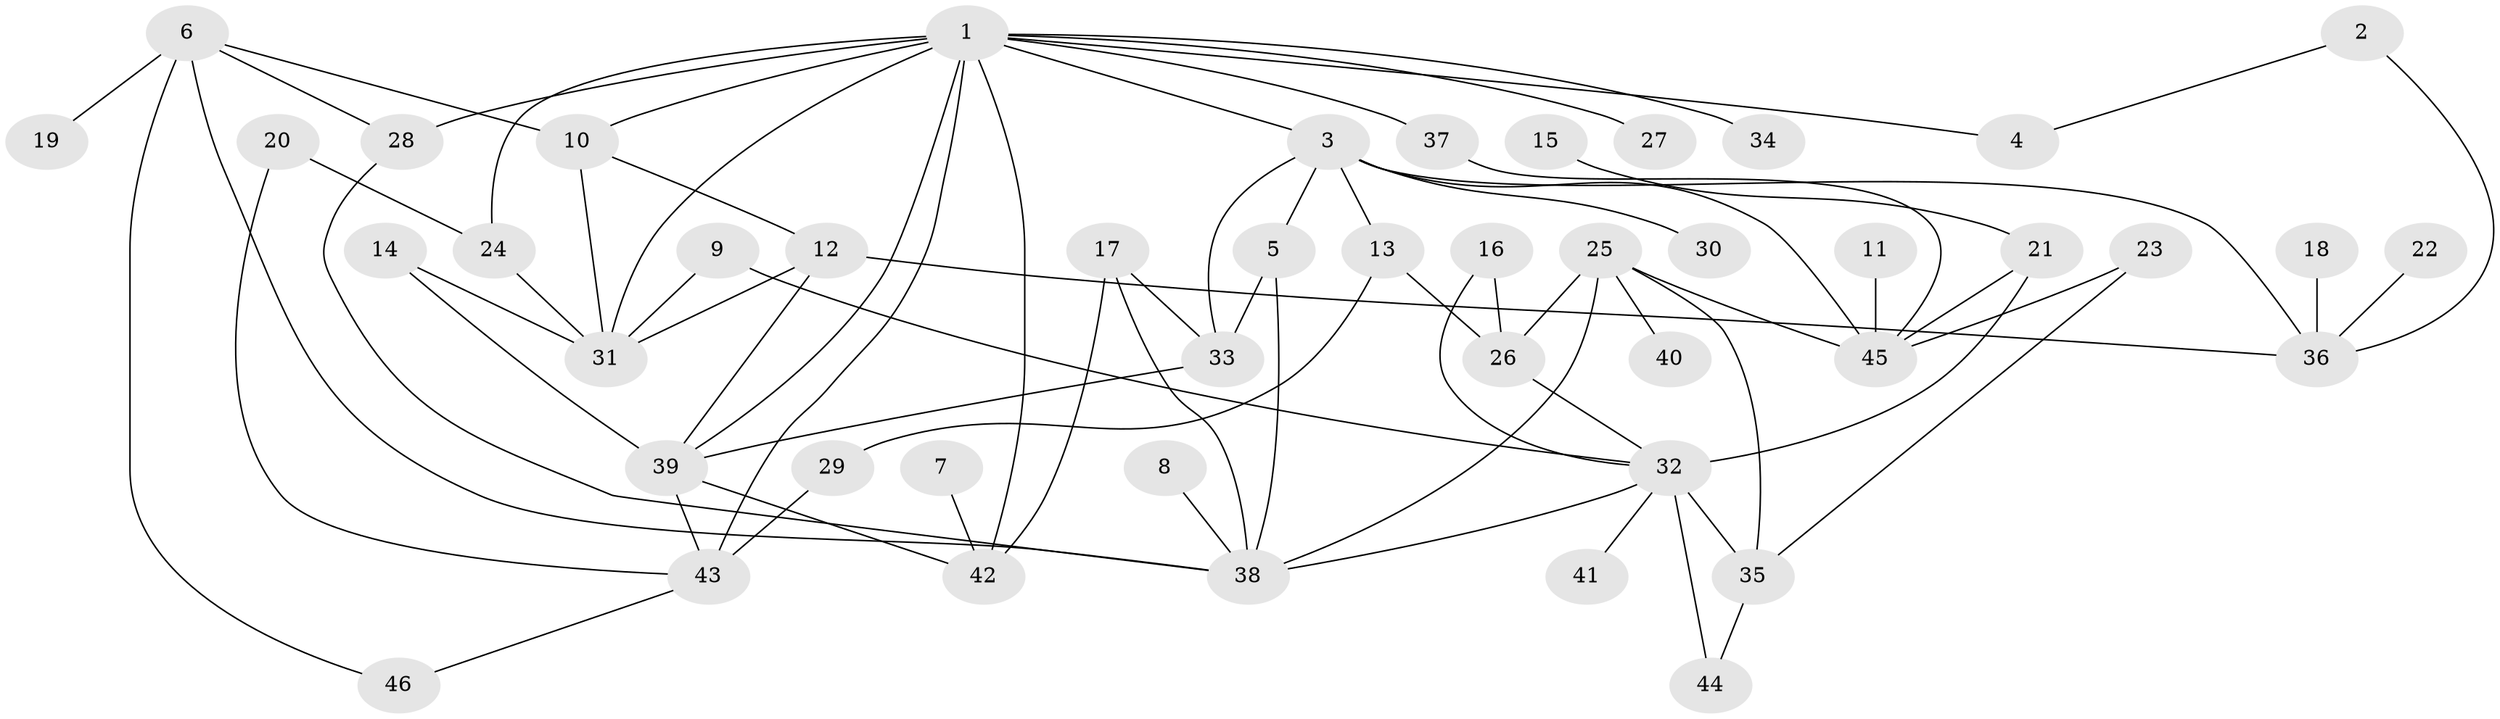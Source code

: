 // original degree distribution, {5: 0.07608695652173914, 9: 0.010869565217391304, 4: 0.10869565217391304, 3: 0.20652173913043478, 2: 0.30434782608695654, 7: 0.03260869565217391, 1: 0.2391304347826087, 6: 0.021739130434782608}
// Generated by graph-tools (version 1.1) at 2025/25/03/09/25 03:25:26]
// undirected, 46 vertices, 74 edges
graph export_dot {
graph [start="1"]
  node [color=gray90,style=filled];
  1;
  2;
  3;
  4;
  5;
  6;
  7;
  8;
  9;
  10;
  11;
  12;
  13;
  14;
  15;
  16;
  17;
  18;
  19;
  20;
  21;
  22;
  23;
  24;
  25;
  26;
  27;
  28;
  29;
  30;
  31;
  32;
  33;
  34;
  35;
  36;
  37;
  38;
  39;
  40;
  41;
  42;
  43;
  44;
  45;
  46;
  1 -- 3 [weight=1.0];
  1 -- 4 [weight=1.0];
  1 -- 10 [weight=1.0];
  1 -- 24 [weight=1.0];
  1 -- 27 [weight=1.0];
  1 -- 28 [weight=2.0];
  1 -- 31 [weight=1.0];
  1 -- 34 [weight=1.0];
  1 -- 37 [weight=1.0];
  1 -- 39 [weight=1.0];
  1 -- 42 [weight=1.0];
  1 -- 43 [weight=2.0];
  2 -- 4 [weight=1.0];
  2 -- 36 [weight=1.0];
  3 -- 5 [weight=1.0];
  3 -- 13 [weight=1.0];
  3 -- 30 [weight=1.0];
  3 -- 33 [weight=1.0];
  3 -- 36 [weight=1.0];
  3 -- 45 [weight=1.0];
  5 -- 33 [weight=1.0];
  5 -- 38 [weight=1.0];
  6 -- 10 [weight=1.0];
  6 -- 19 [weight=1.0];
  6 -- 28 [weight=1.0];
  6 -- 38 [weight=1.0];
  6 -- 46 [weight=1.0];
  7 -- 42 [weight=1.0];
  8 -- 38 [weight=1.0];
  9 -- 31 [weight=1.0];
  9 -- 32 [weight=1.0];
  10 -- 12 [weight=1.0];
  10 -- 31 [weight=1.0];
  11 -- 45 [weight=1.0];
  12 -- 31 [weight=1.0];
  12 -- 36 [weight=1.0];
  12 -- 39 [weight=1.0];
  13 -- 26 [weight=1.0];
  13 -- 29 [weight=1.0];
  14 -- 31 [weight=1.0];
  14 -- 39 [weight=1.0];
  15 -- 21 [weight=1.0];
  16 -- 26 [weight=1.0];
  16 -- 32 [weight=1.0];
  17 -- 33 [weight=1.0];
  17 -- 38 [weight=1.0];
  17 -- 42 [weight=1.0];
  18 -- 36 [weight=1.0];
  20 -- 24 [weight=1.0];
  20 -- 43 [weight=1.0];
  21 -- 32 [weight=1.0];
  21 -- 45 [weight=1.0];
  22 -- 36 [weight=1.0];
  23 -- 35 [weight=1.0];
  23 -- 45 [weight=1.0];
  24 -- 31 [weight=1.0];
  25 -- 26 [weight=1.0];
  25 -- 35 [weight=2.0];
  25 -- 38 [weight=1.0];
  25 -- 40 [weight=1.0];
  25 -- 45 [weight=2.0];
  26 -- 32 [weight=1.0];
  28 -- 38 [weight=1.0];
  29 -- 43 [weight=1.0];
  32 -- 35 [weight=1.0];
  32 -- 38 [weight=1.0];
  32 -- 41 [weight=1.0];
  32 -- 44 [weight=1.0];
  33 -- 39 [weight=2.0];
  35 -- 44 [weight=1.0];
  37 -- 45 [weight=1.0];
  39 -- 42 [weight=1.0];
  39 -- 43 [weight=1.0];
  43 -- 46 [weight=1.0];
}
